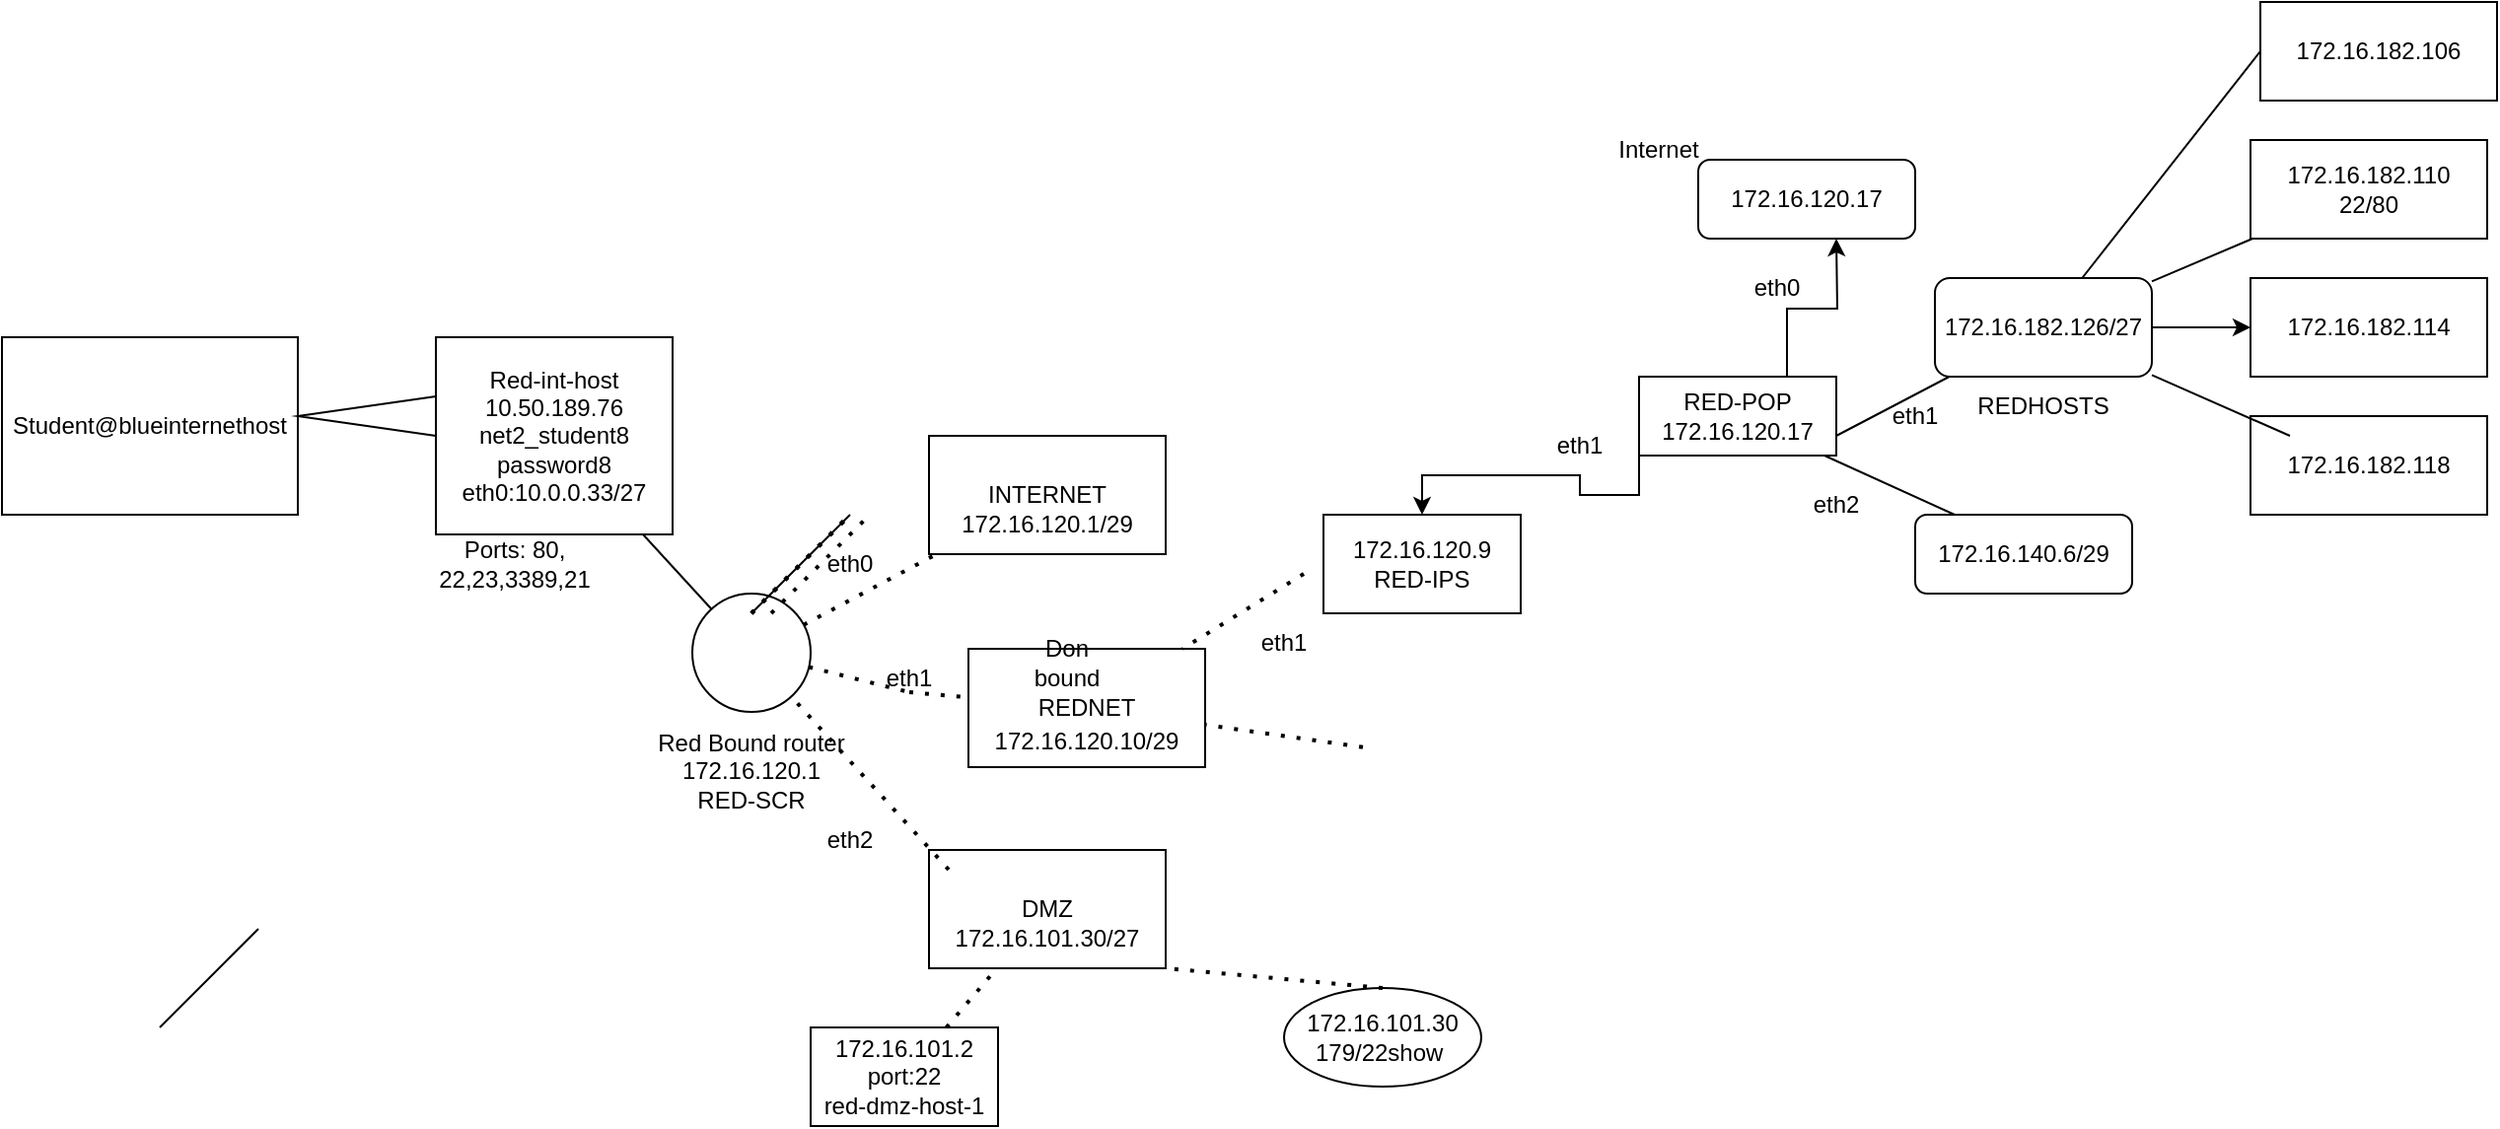 <mxfile version="28.2.8">
  <diagram name="Page-1" id="Pym4T96IEMmdsNur6Ta0">
    <mxGraphModel dx="1326" dy="1831" grid="1" gridSize="10" guides="1" tooltips="1" connect="1" arrows="1" fold="1" page="1" pageScale="1" pageWidth="850" pageHeight="1100" math="0" shadow="0">
      <root>
        <mxCell id="0" />
        <mxCell id="1" parent="0" />
        <mxCell id="TnTFWZ-Hbo-qFbYyvlhM-1" value="Student@blueinternethost" style="rounded=0;whiteSpace=wrap;html=1;" vertex="1" parent="1">
          <mxGeometry x="10" y="70" width="150" height="90" as="geometry" />
        </mxCell>
        <mxCell id="TnTFWZ-Hbo-qFbYyvlhM-2" value="Red-int-host&lt;div&gt;10.50.189.76&lt;/div&gt;&lt;div&gt;net2_student8&lt;/div&gt;&lt;div&gt;password8&lt;/div&gt;&lt;div&gt;eth0:10.0.0.33/27&lt;/div&gt;" style="rounded=0;whiteSpace=wrap;html=1;" vertex="1" parent="1">
          <mxGeometry x="230" y="70" width="120" height="100" as="geometry" />
        </mxCell>
        <mxCell id="TnTFWZ-Hbo-qFbYyvlhM-3" value="" style="endArrow=none;html=1;rounded=0;entryX=0;entryY=0.5;entryDx=0;entryDy=0;" edge="1" parent="1" target="TnTFWZ-Hbo-qFbYyvlhM-2">
          <mxGeometry width="50" height="50" relative="1" as="geometry">
            <mxPoint x="230" y="100" as="sourcePoint" />
            <mxPoint x="450" y="350" as="targetPoint" />
            <Array as="points">
              <mxPoint x="160" y="110" />
            </Array>
          </mxGeometry>
        </mxCell>
        <mxCell id="TnTFWZ-Hbo-qFbYyvlhM-4" value="Ports: 80, 22,23,3389,21" style="text;html=1;whiteSpace=wrap;strokeColor=none;fillColor=none;align=center;verticalAlign=middle;rounded=0;" vertex="1" parent="1">
          <mxGeometry x="240" y="170" width="60" height="30" as="geometry" />
        </mxCell>
        <mxCell id="TnTFWZ-Hbo-qFbYyvlhM-9" value="" style="ellipse;whiteSpace=wrap;html=1;aspect=fixed;" vertex="1" parent="1">
          <mxGeometry x="360" y="200" width="60" height="60" as="geometry" />
        </mxCell>
        <mxCell id="TnTFWZ-Hbo-qFbYyvlhM-10" value="" style="endArrow=none;html=1;rounded=0;" edge="1" parent="1">
          <mxGeometry width="50" height="50" relative="1" as="geometry">
            <mxPoint x="90" y="420" as="sourcePoint" />
            <mxPoint x="140" y="370" as="targetPoint" />
          </mxGeometry>
        </mxCell>
        <mxCell id="TnTFWZ-Hbo-qFbYyvlhM-11" value="" style="endArrow=none;html=1;rounded=0;" edge="1" parent="1" target="TnTFWZ-Hbo-qFbYyvlhM-77">
          <mxGeometry width="50" height="50" relative="1" as="geometry">
            <mxPoint x="940" y="120" as="sourcePoint" />
            <mxPoint x="990" y="70" as="targetPoint" />
          </mxGeometry>
        </mxCell>
        <mxCell id="TnTFWZ-Hbo-qFbYyvlhM-13" value="Red Bound router&lt;div&gt;172.16.120.1&lt;/div&gt;&lt;div&gt;RED-SCR&lt;/div&gt;" style="text;html=1;whiteSpace=wrap;strokeColor=none;fillColor=none;align=center;verticalAlign=middle;rounded=0;" vertex="1" parent="1">
          <mxGeometry x="340" y="250" width="100" height="80" as="geometry" />
        </mxCell>
        <mxCell id="TnTFWZ-Hbo-qFbYyvlhM-15" value="" style="endArrow=none;html=1;rounded=0;entryX=0.875;entryY=1;entryDx=0;entryDy=0;entryPerimeter=0;" edge="1" parent="1" source="TnTFWZ-Hbo-qFbYyvlhM-9" target="TnTFWZ-Hbo-qFbYyvlhM-2">
          <mxGeometry width="50" height="50" relative="1" as="geometry">
            <mxPoint x="570" y="420" as="sourcePoint" />
            <mxPoint x="620" y="370" as="targetPoint" />
          </mxGeometry>
        </mxCell>
        <mxCell id="TnTFWZ-Hbo-qFbYyvlhM-17" value="INTERNET" style="rounded=0;whiteSpace=wrap;html=1;" vertex="1" parent="1">
          <mxGeometry x="480" y="120" width="120" height="60" as="geometry" />
        </mxCell>
        <mxCell id="TnTFWZ-Hbo-qFbYyvlhM-18" value="REDNET" style="rounded=0;whiteSpace=wrap;html=1;" vertex="1" parent="1">
          <mxGeometry x="500" y="228" width="120" height="60" as="geometry" />
        </mxCell>
        <mxCell id="TnTFWZ-Hbo-qFbYyvlhM-19" value="DMZ" style="rounded=0;whiteSpace=wrap;html=1;" vertex="1" parent="1">
          <mxGeometry x="480" y="330" width="120" height="60" as="geometry" />
        </mxCell>
        <mxCell id="TnTFWZ-Hbo-qFbYyvlhM-20" value="" style="endArrow=none;dashed=1;html=1;dashPattern=1 3;strokeWidth=2;rounded=0;" edge="1" parent="1" source="TnTFWZ-Hbo-qFbYyvlhM-9" target="TnTFWZ-Hbo-qFbYyvlhM-17">
          <mxGeometry width="50" height="50" relative="1" as="geometry">
            <mxPoint x="570" y="420" as="sourcePoint" />
            <mxPoint x="620" y="370" as="targetPoint" />
          </mxGeometry>
        </mxCell>
        <mxCell id="TnTFWZ-Hbo-qFbYyvlhM-21" value="" style="endArrow=none;dashed=1;html=1;dashPattern=1 3;strokeWidth=2;rounded=0;" edge="1" parent="1" source="TnTFWZ-Hbo-qFbYyvlhM-34" target="TnTFWZ-Hbo-qFbYyvlhM-18">
          <mxGeometry width="50" height="50" relative="1" as="geometry">
            <mxPoint x="426" y="226" as="sourcePoint" />
            <mxPoint x="494" y="190" as="targetPoint" />
          </mxGeometry>
        </mxCell>
        <mxCell id="TnTFWZ-Hbo-qFbYyvlhM-22" value="" style="endArrow=none;dashed=1;html=1;dashPattern=1 3;strokeWidth=2;rounded=0;" edge="1" parent="1" target="TnTFWZ-Hbo-qFbYyvlhM-9">
          <mxGeometry width="50" height="50" relative="1" as="geometry">
            <mxPoint x="490" y="340" as="sourcePoint" />
            <mxPoint x="620" y="370" as="targetPoint" />
          </mxGeometry>
        </mxCell>
        <mxCell id="TnTFWZ-Hbo-qFbYyvlhM-23" value="172.16.120.1/29" style="text;html=1;whiteSpace=wrap;strokeColor=none;fillColor=none;align=center;verticalAlign=middle;rounded=0;" vertex="1" parent="1">
          <mxGeometry x="510" y="150" width="60" height="30" as="geometry" />
        </mxCell>
        <mxCell id="TnTFWZ-Hbo-qFbYyvlhM-25" value="172.16.120.10/29" style="text;html=1;whiteSpace=wrap;strokeColor=none;fillColor=none;align=center;verticalAlign=middle;rounded=0;" vertex="1" parent="1">
          <mxGeometry x="530" y="260" width="60" height="30" as="geometry" />
        </mxCell>
        <mxCell id="TnTFWZ-Hbo-qFbYyvlhM-26" value="172.16.101.30/27" style="text;html=1;whiteSpace=wrap;strokeColor=none;fillColor=none;align=center;verticalAlign=middle;rounded=0;" vertex="1" parent="1">
          <mxGeometry x="510" y="360" width="60" height="30" as="geometry" />
        </mxCell>
        <mxCell id="TnTFWZ-Hbo-qFbYyvlhM-29" value="172.16.101.2&lt;div&gt;port:22&lt;/div&gt;&lt;div&gt;red-dmz-host-1&lt;/div&gt;" style="rounded=0;whiteSpace=wrap;html=1;" vertex="1" parent="1">
          <mxGeometry x="420" y="420" width="95" height="50" as="geometry" />
        </mxCell>
        <mxCell id="TnTFWZ-Hbo-qFbYyvlhM-30" value="" style="endArrow=none;dashed=1;html=1;dashPattern=1 3;strokeWidth=2;rounded=0;" edge="1" parent="1" source="TnTFWZ-Hbo-qFbYyvlhM-29" target="TnTFWZ-Hbo-qFbYyvlhM-19">
          <mxGeometry width="50" height="50" relative="1" as="geometry">
            <mxPoint x="400" y="400" as="sourcePoint" />
            <mxPoint x="450" y="350" as="targetPoint" />
          </mxGeometry>
        </mxCell>
        <mxCell id="TnTFWZ-Hbo-qFbYyvlhM-31" value="172.16.101.30&lt;div&gt;179/22show&amp;nbsp;&lt;/div&gt;" style="ellipse;whiteSpace=wrap;html=1;" vertex="1" parent="1">
          <mxGeometry x="660" y="400" width="100" height="50" as="geometry" />
        </mxCell>
        <mxCell id="TnTFWZ-Hbo-qFbYyvlhM-32" value="" style="endArrow=none;dashed=1;html=1;dashPattern=1 3;strokeWidth=2;rounded=0;entryX=1;entryY=1;entryDx=0;entryDy=0;exitX=0.5;exitY=0;exitDx=0;exitDy=0;" edge="1" parent="1" source="TnTFWZ-Hbo-qFbYyvlhM-31" target="TnTFWZ-Hbo-qFbYyvlhM-19">
          <mxGeometry width="50" height="50" relative="1" as="geometry">
            <mxPoint x="400" y="400" as="sourcePoint" />
            <mxPoint x="450" y="350" as="targetPoint" />
          </mxGeometry>
        </mxCell>
        <mxCell id="TnTFWZ-Hbo-qFbYyvlhM-33" value="eth2" style="text;html=1;whiteSpace=wrap;strokeColor=none;fillColor=none;align=center;verticalAlign=middle;rounded=0;" vertex="1" parent="1">
          <mxGeometry x="410" y="310" width="60" height="30" as="geometry" />
        </mxCell>
        <mxCell id="TnTFWZ-Hbo-qFbYyvlhM-35" value="" style="endArrow=none;dashed=1;html=1;dashPattern=1 3;strokeWidth=2;rounded=0;" edge="1" parent="1" source="TnTFWZ-Hbo-qFbYyvlhM-9" target="TnTFWZ-Hbo-qFbYyvlhM-34">
          <mxGeometry width="50" height="50" relative="1" as="geometry">
            <mxPoint x="420" y="235" as="sourcePoint" />
            <mxPoint x="500" y="249" as="targetPoint" />
          </mxGeometry>
        </mxCell>
        <mxCell id="TnTFWZ-Hbo-qFbYyvlhM-34" value="eth1&lt;div&gt;&lt;br&gt;&lt;/div&gt;" style="text;html=1;whiteSpace=wrap;strokeColor=none;fillColor=none;align=center;verticalAlign=middle;rounded=0;" vertex="1" parent="1">
          <mxGeometry x="440" y="250" width="60" as="geometry" />
        </mxCell>
        <mxCell id="TnTFWZ-Hbo-qFbYyvlhM-36" value="eth0" style="text;html=1;whiteSpace=wrap;strokeColor=none;fillColor=none;align=center;verticalAlign=middle;rounded=0;" vertex="1" parent="1">
          <mxGeometry x="410" y="170" width="60" height="30" as="geometry" />
        </mxCell>
        <mxCell id="TnTFWZ-Hbo-qFbYyvlhM-40" value="" style="endArrow=none;dashed=1;html=1;dashPattern=1 3;strokeWidth=2;rounded=0;" edge="1" parent="1" target="TnTFWZ-Hbo-qFbYyvlhM-18">
          <mxGeometry width="50" height="50" relative="1" as="geometry">
            <mxPoint x="670" y="190" as="sourcePoint" />
            <mxPoint x="450" y="350" as="targetPoint" />
          </mxGeometry>
        </mxCell>
        <mxCell id="TnTFWZ-Hbo-qFbYyvlhM-41" value="" style="endArrow=none;dashed=1;html=1;dashPattern=1 3;strokeWidth=2;rounded=0;" edge="1" parent="1" target="TnTFWZ-Hbo-qFbYyvlhM-18">
          <mxGeometry width="50" height="50" relative="1" as="geometry">
            <mxPoint x="700" y="277.895" as="sourcePoint" />
            <mxPoint x="630" y="248" as="targetPoint" />
          </mxGeometry>
        </mxCell>
        <mxCell id="TnTFWZ-Hbo-qFbYyvlhM-51" value="eth1" style="text;html=1;whiteSpace=wrap;strokeColor=none;fillColor=none;align=center;verticalAlign=middle;rounded=0;" vertex="1" parent="1">
          <mxGeometry x="630" y="210" width="60" height="30" as="geometry" />
        </mxCell>
        <mxCell id="TnTFWZ-Hbo-qFbYyvlhM-59" value="" style="endArrow=none;dashed=1;html=1;dashPattern=1 3;strokeWidth=2;rounded=0;" edge="1" parent="1">
          <mxGeometry width="50" height="50" relative="1" as="geometry">
            <mxPoint x="400" y="210" as="sourcePoint" />
            <mxPoint x="450" y="160" as="targetPoint" />
          </mxGeometry>
        </mxCell>
        <mxCell id="TnTFWZ-Hbo-qFbYyvlhM-63" value="Don bound" style="text;html=1;whiteSpace=wrap;strokeColor=none;fillColor=none;align=center;verticalAlign=middle;rounded=0;" vertex="1" parent="1">
          <mxGeometry x="520" y="220" width="60" height="30" as="geometry" />
        </mxCell>
        <mxCell id="TnTFWZ-Hbo-qFbYyvlhM-64" value="172.16.120.9&lt;div&gt;RED-IPS&lt;/div&gt;" style="rounded=0;whiteSpace=wrap;html=1;" vertex="1" parent="1">
          <mxGeometry x="680" y="160" width="100" height="50" as="geometry" />
        </mxCell>
        <mxCell id="TnTFWZ-Hbo-qFbYyvlhM-68" style="edgeStyle=orthogonalEdgeStyle;rounded=0;orthogonalLoop=1;jettySize=auto;html=1;exitX=0;exitY=1;exitDx=0;exitDy=0;" edge="1" parent="1" source="TnTFWZ-Hbo-qFbYyvlhM-66" target="TnTFWZ-Hbo-qFbYyvlhM-64">
          <mxGeometry relative="1" as="geometry" />
        </mxCell>
        <mxCell id="TnTFWZ-Hbo-qFbYyvlhM-73" style="edgeStyle=orthogonalEdgeStyle;rounded=0;orthogonalLoop=1;jettySize=auto;html=1;exitX=0.75;exitY=0;exitDx=0;exitDy=0;" edge="1" parent="1" source="TnTFWZ-Hbo-qFbYyvlhM-66">
          <mxGeometry relative="1" as="geometry">
            <mxPoint x="940" y="20" as="targetPoint" />
          </mxGeometry>
        </mxCell>
        <mxCell id="TnTFWZ-Hbo-qFbYyvlhM-66" value="RED-POP&lt;div&gt;172.16.120.17&lt;/div&gt;" style="rounded=0;whiteSpace=wrap;html=1;" vertex="1" parent="1">
          <mxGeometry x="840" y="90" width="100" height="40" as="geometry" />
        </mxCell>
        <mxCell id="TnTFWZ-Hbo-qFbYyvlhM-67" value="" style="endArrow=none;dashed=1;html=1;dashPattern=1 3;strokeWidth=2;rounded=0;" edge="1" parent="1">
          <mxGeometry width="50" height="50" relative="1" as="geometry">
            <mxPoint x="390" y="210" as="sourcePoint" />
            <mxPoint x="440" y="160" as="targetPoint" />
          </mxGeometry>
        </mxCell>
        <mxCell id="TnTFWZ-Hbo-qFbYyvlhM-69" value="eth1" style="text;html=1;whiteSpace=wrap;strokeColor=none;fillColor=none;align=center;verticalAlign=middle;rounded=0;" vertex="1" parent="1">
          <mxGeometry x="780" y="110" width="60" height="30" as="geometry" />
        </mxCell>
        <mxCell id="TnTFWZ-Hbo-qFbYyvlhM-70" value="" style="endArrow=none;dashed=1;html=1;dashPattern=1 3;strokeWidth=2;rounded=0;" edge="1" parent="1">
          <mxGeometry width="50" height="50" relative="1" as="geometry">
            <mxPoint x="390" y="210" as="sourcePoint" />
            <mxPoint x="440" y="160" as="targetPoint" />
          </mxGeometry>
        </mxCell>
        <mxCell id="TnTFWZ-Hbo-qFbYyvlhM-71" value="" style="endArrow=none;html=1;rounded=0;" edge="1" parent="1">
          <mxGeometry width="50" height="50" relative="1" as="geometry">
            <mxPoint x="390" y="210" as="sourcePoint" />
            <mxPoint x="440" y="160" as="targetPoint" />
          </mxGeometry>
        </mxCell>
        <mxCell id="TnTFWZ-Hbo-qFbYyvlhM-72" value="" style="endArrow=none;dashed=1;html=1;dashPattern=1 3;strokeWidth=2;rounded=0;" edge="1" parent="1">
          <mxGeometry width="50" height="50" relative="1" as="geometry">
            <mxPoint x="390" y="210" as="sourcePoint" />
            <mxPoint x="440" y="160" as="targetPoint" />
          </mxGeometry>
        </mxCell>
        <mxCell id="TnTFWZ-Hbo-qFbYyvlhM-74" value="eth0" style="text;html=1;whiteSpace=wrap;strokeColor=none;fillColor=none;align=center;verticalAlign=middle;rounded=0;" vertex="1" parent="1">
          <mxGeometry x="880" y="30" width="60" height="30" as="geometry" />
        </mxCell>
        <mxCell id="TnTFWZ-Hbo-qFbYyvlhM-75" value="172.16.120.17" style="rounded=1;whiteSpace=wrap;html=1;" vertex="1" parent="1">
          <mxGeometry x="870" y="-20" width="110" height="40" as="geometry" />
        </mxCell>
        <mxCell id="TnTFWZ-Hbo-qFbYyvlhM-76" value="Internet" style="text;html=1;whiteSpace=wrap;strokeColor=none;fillColor=none;align=center;verticalAlign=middle;rounded=0;" vertex="1" parent="1">
          <mxGeometry x="820" y="-40" width="60" height="30" as="geometry" />
        </mxCell>
        <mxCell id="TnTFWZ-Hbo-qFbYyvlhM-88" style="edgeStyle=orthogonalEdgeStyle;rounded=0;orthogonalLoop=1;jettySize=auto;html=1;exitX=1;exitY=0.5;exitDx=0;exitDy=0;" edge="1" parent="1" source="TnTFWZ-Hbo-qFbYyvlhM-77" target="TnTFWZ-Hbo-qFbYyvlhM-85">
          <mxGeometry relative="1" as="geometry" />
        </mxCell>
        <mxCell id="TnTFWZ-Hbo-qFbYyvlhM-77" value="172.16.182.126/27" style="rounded=1;whiteSpace=wrap;html=1;" vertex="1" parent="1">
          <mxGeometry x="990" y="40" width="110" height="50" as="geometry" />
        </mxCell>
        <mxCell id="TnTFWZ-Hbo-qFbYyvlhM-78" value="eth1" style="text;html=1;whiteSpace=wrap;strokeColor=none;fillColor=none;align=center;verticalAlign=middle;rounded=0;" vertex="1" parent="1">
          <mxGeometry x="950" y="95" width="60" height="30" as="geometry" />
        </mxCell>
        <mxCell id="TnTFWZ-Hbo-qFbYyvlhM-79" value="REDHOSTS" style="text;html=1;whiteSpace=wrap;strokeColor=none;fillColor=none;align=center;verticalAlign=middle;rounded=0;" vertex="1" parent="1">
          <mxGeometry x="1015" y="90" width="60" height="30" as="geometry" />
        </mxCell>
        <mxCell id="TnTFWZ-Hbo-qFbYyvlhM-80" value="172.16.140.6/29" style="rounded=1;whiteSpace=wrap;html=1;" vertex="1" parent="1">
          <mxGeometry x="980" y="160" width="110" height="40" as="geometry" />
        </mxCell>
        <mxCell id="TnTFWZ-Hbo-qFbYyvlhM-81" value="" style="endArrow=none;html=1;rounded=0;" edge="1" parent="1" source="TnTFWZ-Hbo-qFbYyvlhM-66">
          <mxGeometry width="50" height="50" relative="1" as="geometry">
            <mxPoint x="950" y="210" as="sourcePoint" />
            <mxPoint x="1000" y="160" as="targetPoint" />
          </mxGeometry>
        </mxCell>
        <mxCell id="TnTFWZ-Hbo-qFbYyvlhM-82" value="eth2" style="text;html=1;whiteSpace=wrap;strokeColor=none;fillColor=none;align=center;verticalAlign=middle;rounded=0;" vertex="1" parent="1">
          <mxGeometry x="910" y="140" width="60" height="30" as="geometry" />
        </mxCell>
        <mxCell id="TnTFWZ-Hbo-qFbYyvlhM-83" value="172.16.182.106" style="rounded=0;whiteSpace=wrap;html=1;" vertex="1" parent="1">
          <mxGeometry x="1155" y="-100" width="120" height="50" as="geometry" />
        </mxCell>
        <mxCell id="TnTFWZ-Hbo-qFbYyvlhM-84" value="172.16.182.110&lt;div&gt;22/80&lt;/div&gt;" style="rounded=0;whiteSpace=wrap;html=1;" vertex="1" parent="1">
          <mxGeometry x="1150" y="-30" width="120" height="50" as="geometry" />
        </mxCell>
        <mxCell id="TnTFWZ-Hbo-qFbYyvlhM-85" value="172.16.182.114" style="rounded=0;whiteSpace=wrap;html=1;" vertex="1" parent="1">
          <mxGeometry x="1150" y="40" width="120" height="50" as="geometry" />
        </mxCell>
        <mxCell id="TnTFWZ-Hbo-qFbYyvlhM-86" value="172.16.182.118" style="rounded=0;whiteSpace=wrap;html=1;" vertex="1" parent="1">
          <mxGeometry x="1150" y="110" width="120" height="50" as="geometry" />
        </mxCell>
        <mxCell id="TnTFWZ-Hbo-qFbYyvlhM-87" value="" style="endArrow=none;html=1;rounded=0;" edge="1" parent="1" source="TnTFWZ-Hbo-qFbYyvlhM-77">
          <mxGeometry width="50" height="50" relative="1" as="geometry">
            <mxPoint x="1120" y="170" as="sourcePoint" />
            <mxPoint x="1170" y="120" as="targetPoint" />
          </mxGeometry>
        </mxCell>
        <mxCell id="TnTFWZ-Hbo-qFbYyvlhM-90" value="" style="endArrow=none;html=1;rounded=0;" edge="1" parent="1" source="TnTFWZ-Hbo-qFbYyvlhM-77" target="TnTFWZ-Hbo-qFbYyvlhM-84">
          <mxGeometry width="50" height="50" relative="1" as="geometry">
            <mxPoint x="950" y="210" as="sourcePoint" />
            <mxPoint x="1000" y="160" as="targetPoint" />
          </mxGeometry>
        </mxCell>
        <mxCell id="TnTFWZ-Hbo-qFbYyvlhM-91" value="" style="endArrow=none;html=1;rounded=0;exitX=0;exitY=0.5;exitDx=0;exitDy=0;" edge="1" parent="1" source="TnTFWZ-Hbo-qFbYyvlhM-83" target="TnTFWZ-Hbo-qFbYyvlhM-77">
          <mxGeometry width="50" height="50" relative="1" as="geometry">
            <mxPoint x="950" y="210" as="sourcePoint" />
            <mxPoint x="1000" y="160" as="targetPoint" />
          </mxGeometry>
        </mxCell>
      </root>
    </mxGraphModel>
  </diagram>
</mxfile>
